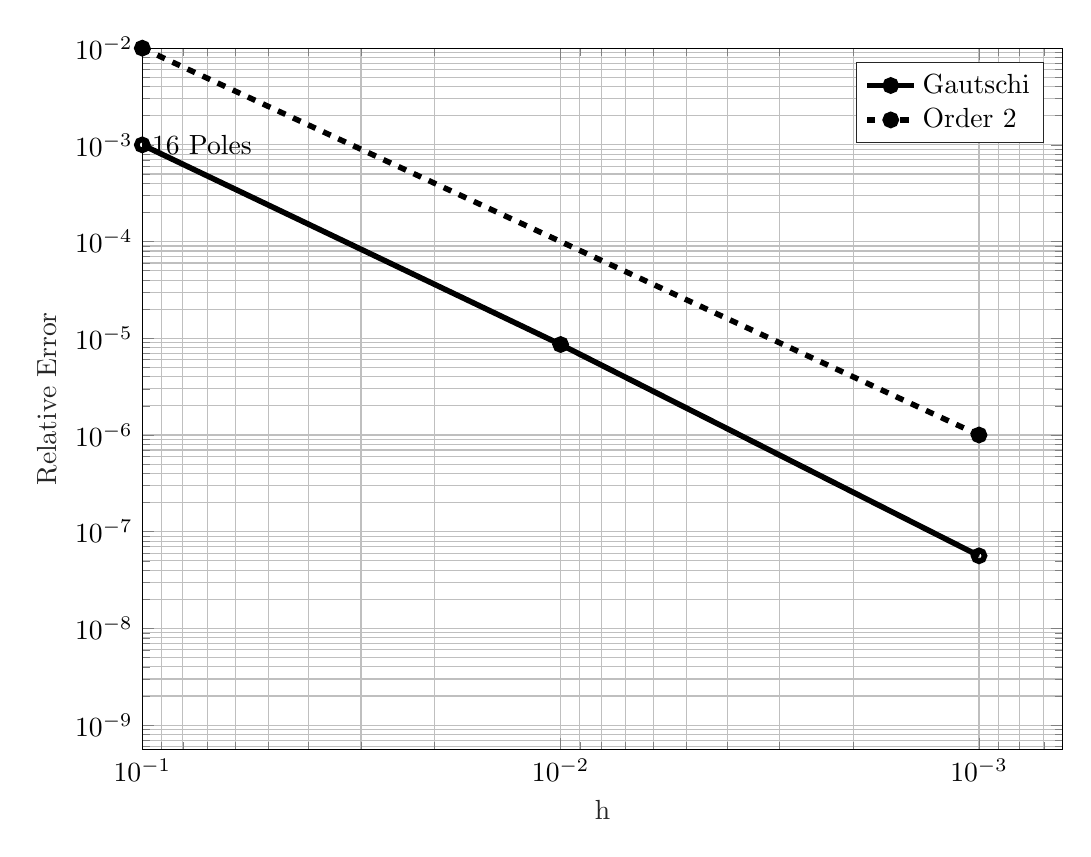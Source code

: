 % This file was created by matlab2tikz.
%
%The latest updates can be retrieved from
%  http://www.mathworks.com/matlabcentral/fileexchange/22022-matlab2tikz-matlab2tikz
%where you can also make suggestions and rate matlab2tikz.
%
\begin{tikzpicture}

\begin{axis}[%
width=4.602in,
height=3.506in,
at={(0.772in,0.473in)},
scale only axis,
x dir=reverse,
xmode=log,
xmin=0.0,
xmax=0.1,
xminorticks=true,
xlabel style={font=\color{white!15!black}},
xlabel={h},
ymode=log,
ymin=5.614e-10,
ymax=0.01,
yminorticks=true,
ylabel style={font=\color{white!15!black}},
ylabel={Relative Error},
axis background/.style={fill=white},
xmajorgrids,
xminorgrids,
ymajorgrids,
yminorgrids,
legend style={legend cell align=left, align=left, draw=white!15!black}
]
\addplot [color=black, line width=2.0pt, mark=o, mark options={solid, black}]
  table[row sep=crcr]{%
0.1	0.001\\
0.01	8.622e-06\\
0.001	5.631e-08\\
0.0	5.614e-10\\
};
\addlegendentry{Gautschi}

\addplot [color=black, dashed, line width=2.0pt, mark=*, mark options={solid, black}]
  table[row sep=crcr]{%
0.1	0.01\\
0.01	0.0\\
0.001	1e-06\\
0.0	1e-08\\
};
\addlegendentry{Order 2}

\node[right, align=left]
at (axis cs:0.1,0.001) {  16 Poles};
\node[right, align=left]
at (axis cs:0.01,0) {  2 Poles};
\node[right, align=left]
at (axis cs:0.001,0) {  2 Poles};
\node[right, align=left]
at (axis cs:0,0) {  2 Poles};
\end{axis}
\end{tikzpicture}%